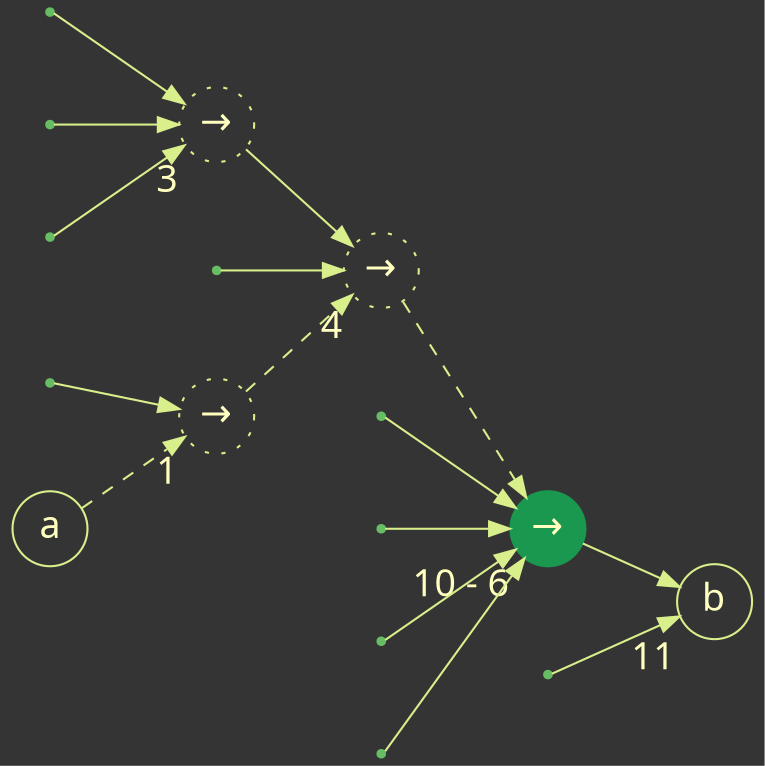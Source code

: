 digraph G {
	rankdir="LR";
	graph [
	       ratio=1;
	       charset = "UTF-8";
	       labelloc = "t",
	       labeljust = "c",
	       bgcolor = "#343434",
	       fontsize = 18,
	       style = "filled",
	       fontname = "Migu 1M",
	       nodesep=0.7
	       ];

	edge [
	      colorscheme = rdylgn11,
	      color = 7,
	      fontname = "Migu 1M"
	      ];

	node [
	      colorscheme = rdylgn11,
	      fontname = "Migu 1M",
	      color = 7,
	      fontsize = 18,
	      fontcolor = 6,
	      margin = -0.1,
	      ];

	a1, a2, a3, a4, a5, a6, a7, a8, a9, a10 [shape = point, color = 9]
	i1, i2, i3, i4
	[
	 shape = circle,
	 style = "dotted",
	 label="→"
	 ];
	a [shape = circle];
	b [shape = circle];

	a1 -> i1;
	a2 -> i1;
	a3 -> i1;

	a4 -> i2;
	a  -> i2[style=dashed];

	a5 -> i3;
	i1 -> i3;
	i2 -> i3[style=dashed];

	a6 -> i4;
	a7 -> i4;
	i3 -> i4[style=dashed];
	a8 -> i4;
	a9 -> i4;

	i4 -> b;
	a10 -> b;

	i1 [xlabel = 3];
	i2 [xlabel = 2];
	i3 [xlabel = 6];
	i4 [xlabel = 10];
	b  [xlabel = 11];

	// step 0
	// a[style = "filled", color = 10];

	// step 1
	// i2[style = "filled", color = 10, xlabel = "2 - 1"];
	 
	// step 2
	i2[xlabel = 1];
	// i3[style = "filled", color = 10, xlabel = "6 - 2"];

	// step 3
	i3[xlabel = 4];
	i4[style = "filled", color = 10, xlabel = "10 - 6"];
	 	
	// // step 4
	// i4[xlabel = 4];
	// // b[style = "filled", color = 10];
	// 
	// // step 5
	// // i3[style = "filled", color = 10];
	// i3 -> b;
	// 
	// // step 6
	// // i2[style = "filled", color = 10];
	// i2 -> b;
	// 
	// // step 7
	// a[style = "filled", color = 10];
	// a -> b;
}



